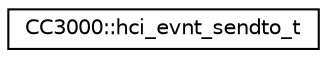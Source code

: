 digraph "Graphical Class Hierarchy"
{
  edge [fontname="Helvetica",fontsize="10",labelfontname="Helvetica",labelfontsize="10"];
  node [fontname="Helvetica",fontsize="10",shape=record];
  rankdir="LR";
  Node1 [label="CC3000::hci_evnt_sendto_t",height=0.2,width=0.4,color="black", fillcolor="white", style="filled",URL="$da/dd9/structCC3000_1_1hci__evnt__sendto__t.html"];
}
